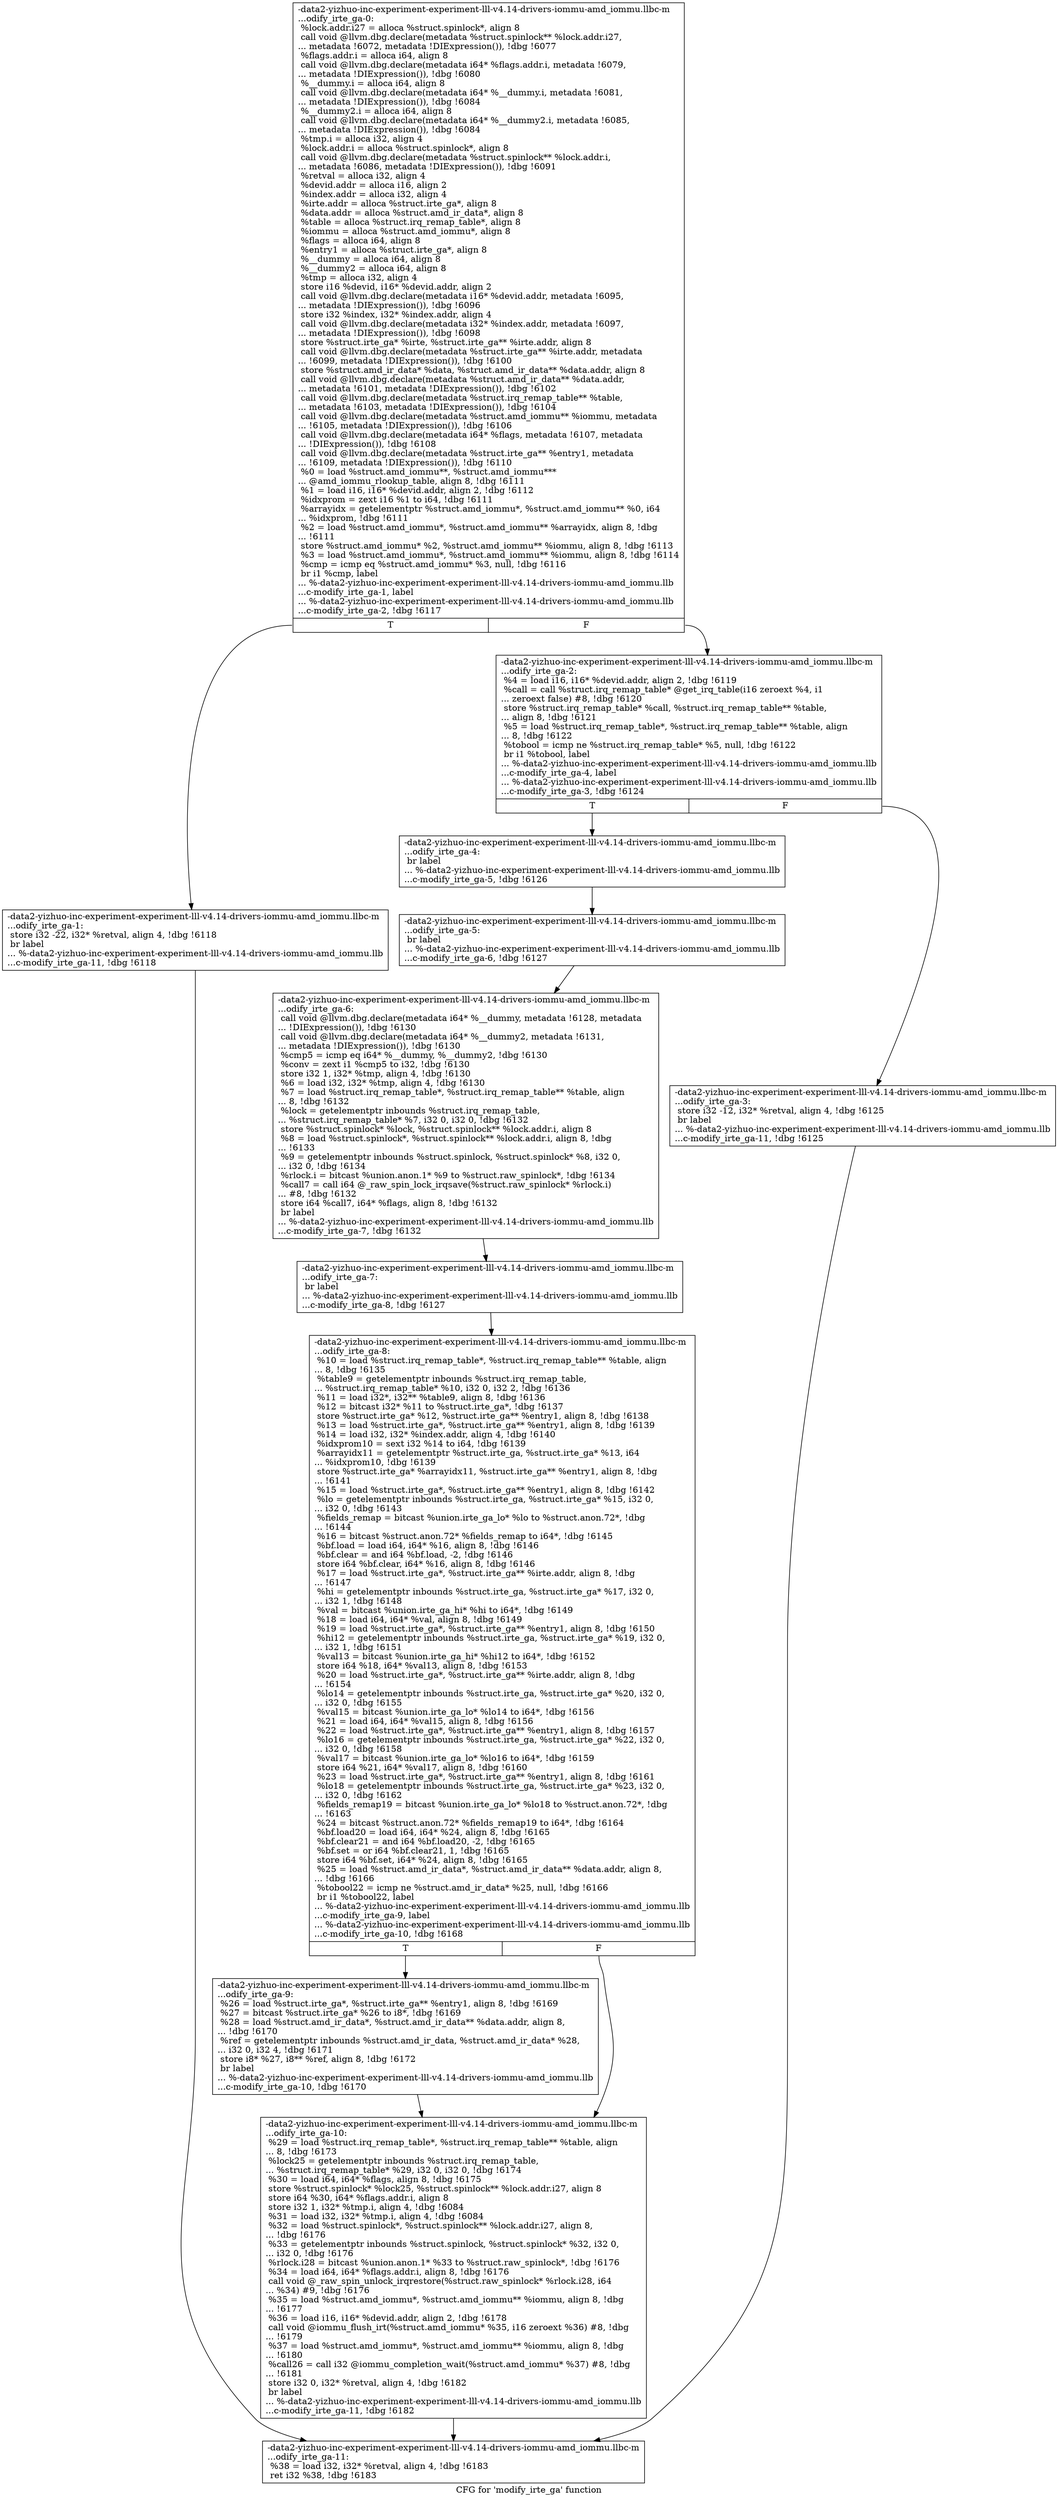 digraph "CFG for 'modify_irte_ga' function" {
	label="CFG for 'modify_irte_ga' function";

	Node0x561b949c1630 [shape=record,label="{-data2-yizhuo-inc-experiment-experiment-lll-v4.14-drivers-iommu-amd_iommu.llbc-m\l...odify_irte_ga-0:\l  %lock.addr.i27 = alloca %struct.spinlock*, align 8\l  call void @llvm.dbg.declare(metadata %struct.spinlock** %lock.addr.i27,\l... metadata !6072, metadata !DIExpression()), !dbg !6077\l  %flags.addr.i = alloca i64, align 8\l  call void @llvm.dbg.declare(metadata i64* %flags.addr.i, metadata !6079,\l... metadata !DIExpression()), !dbg !6080\l  %__dummy.i = alloca i64, align 8\l  call void @llvm.dbg.declare(metadata i64* %__dummy.i, metadata !6081,\l... metadata !DIExpression()), !dbg !6084\l  %__dummy2.i = alloca i64, align 8\l  call void @llvm.dbg.declare(metadata i64* %__dummy2.i, metadata !6085,\l... metadata !DIExpression()), !dbg !6084\l  %tmp.i = alloca i32, align 4\l  %lock.addr.i = alloca %struct.spinlock*, align 8\l  call void @llvm.dbg.declare(metadata %struct.spinlock** %lock.addr.i,\l... metadata !6086, metadata !DIExpression()), !dbg !6091\l  %retval = alloca i32, align 4\l  %devid.addr = alloca i16, align 2\l  %index.addr = alloca i32, align 4\l  %irte.addr = alloca %struct.irte_ga*, align 8\l  %data.addr = alloca %struct.amd_ir_data*, align 8\l  %table = alloca %struct.irq_remap_table*, align 8\l  %iommu = alloca %struct.amd_iommu*, align 8\l  %flags = alloca i64, align 8\l  %entry1 = alloca %struct.irte_ga*, align 8\l  %__dummy = alloca i64, align 8\l  %__dummy2 = alloca i64, align 8\l  %tmp = alloca i32, align 4\l  store i16 %devid, i16* %devid.addr, align 2\l  call void @llvm.dbg.declare(metadata i16* %devid.addr, metadata !6095,\l... metadata !DIExpression()), !dbg !6096\l  store i32 %index, i32* %index.addr, align 4\l  call void @llvm.dbg.declare(metadata i32* %index.addr, metadata !6097,\l... metadata !DIExpression()), !dbg !6098\l  store %struct.irte_ga* %irte, %struct.irte_ga** %irte.addr, align 8\l  call void @llvm.dbg.declare(metadata %struct.irte_ga** %irte.addr, metadata\l... !6099, metadata !DIExpression()), !dbg !6100\l  store %struct.amd_ir_data* %data, %struct.amd_ir_data** %data.addr, align 8\l  call void @llvm.dbg.declare(metadata %struct.amd_ir_data** %data.addr,\l... metadata !6101, metadata !DIExpression()), !dbg !6102\l  call void @llvm.dbg.declare(metadata %struct.irq_remap_table** %table,\l... metadata !6103, metadata !DIExpression()), !dbg !6104\l  call void @llvm.dbg.declare(metadata %struct.amd_iommu** %iommu, metadata\l... !6105, metadata !DIExpression()), !dbg !6106\l  call void @llvm.dbg.declare(metadata i64* %flags, metadata !6107, metadata\l... !DIExpression()), !dbg !6108\l  call void @llvm.dbg.declare(metadata %struct.irte_ga** %entry1, metadata\l... !6109, metadata !DIExpression()), !dbg !6110\l  %0 = load %struct.amd_iommu**, %struct.amd_iommu***\l... @amd_iommu_rlookup_table, align 8, !dbg !6111\l  %1 = load i16, i16* %devid.addr, align 2, !dbg !6112\l  %idxprom = zext i16 %1 to i64, !dbg !6111\l  %arrayidx = getelementptr %struct.amd_iommu*, %struct.amd_iommu** %0, i64\l... %idxprom, !dbg !6111\l  %2 = load %struct.amd_iommu*, %struct.amd_iommu** %arrayidx, align 8, !dbg\l... !6111\l  store %struct.amd_iommu* %2, %struct.amd_iommu** %iommu, align 8, !dbg !6113\l  %3 = load %struct.amd_iommu*, %struct.amd_iommu** %iommu, align 8, !dbg !6114\l  %cmp = icmp eq %struct.amd_iommu* %3, null, !dbg !6116\l  br i1 %cmp, label\l... %-data2-yizhuo-inc-experiment-experiment-lll-v4.14-drivers-iommu-amd_iommu.llb\l...c-modify_irte_ga-1, label\l... %-data2-yizhuo-inc-experiment-experiment-lll-v4.14-drivers-iommu-amd_iommu.llb\l...c-modify_irte_ga-2, !dbg !6117\l|{<s0>T|<s1>F}}"];
	Node0x561b949c1630:s0 -> Node0x561b949c6b80;
	Node0x561b949c1630:s1 -> Node0x561b949c6bd0;
	Node0x561b949c6b80 [shape=record,label="{-data2-yizhuo-inc-experiment-experiment-lll-v4.14-drivers-iommu-amd_iommu.llbc-m\l...odify_irte_ga-1: \l  store i32 -22, i32* %retval, align 4, !dbg !6118\l  br label\l... %-data2-yizhuo-inc-experiment-experiment-lll-v4.14-drivers-iommu-amd_iommu.llb\l...c-modify_irte_ga-11, !dbg !6118\l}"];
	Node0x561b949c6b80 -> Node0x561b949c6ea0;
	Node0x561b949c6bd0 [shape=record,label="{-data2-yizhuo-inc-experiment-experiment-lll-v4.14-drivers-iommu-amd_iommu.llbc-m\l...odify_irte_ga-2: \l  %4 = load i16, i16* %devid.addr, align 2, !dbg !6119\l  %call = call %struct.irq_remap_table* @get_irq_table(i16 zeroext %4, i1\l... zeroext false) #8, !dbg !6120\l  store %struct.irq_remap_table* %call, %struct.irq_remap_table** %table,\l... align 8, !dbg !6121\l  %5 = load %struct.irq_remap_table*, %struct.irq_remap_table** %table, align\l... 8, !dbg !6122\l  %tobool = icmp ne %struct.irq_remap_table* %5, null, !dbg !6122\l  br i1 %tobool, label\l... %-data2-yizhuo-inc-experiment-experiment-lll-v4.14-drivers-iommu-amd_iommu.llb\l...c-modify_irte_ga-4, label\l... %-data2-yizhuo-inc-experiment-experiment-lll-v4.14-drivers-iommu-amd_iommu.llb\l...c-modify_irte_ga-3, !dbg !6124\l|{<s0>T|<s1>F}}"];
	Node0x561b949c6bd0:s0 -> Node0x561b949c6c70;
	Node0x561b949c6bd0:s1 -> Node0x561b949c6c20;
	Node0x561b949c6c20 [shape=record,label="{-data2-yizhuo-inc-experiment-experiment-lll-v4.14-drivers-iommu-amd_iommu.llbc-m\l...odify_irte_ga-3: \l  store i32 -12, i32* %retval, align 4, !dbg !6125\l  br label\l... %-data2-yizhuo-inc-experiment-experiment-lll-v4.14-drivers-iommu-amd_iommu.llb\l...c-modify_irte_ga-11, !dbg !6125\l}"];
	Node0x561b949c6c20 -> Node0x561b949c6ea0;
	Node0x561b949c6c70 [shape=record,label="{-data2-yizhuo-inc-experiment-experiment-lll-v4.14-drivers-iommu-amd_iommu.llbc-m\l...odify_irte_ga-4: \l  br label\l... %-data2-yizhuo-inc-experiment-experiment-lll-v4.14-drivers-iommu-amd_iommu.llb\l...c-modify_irte_ga-5, !dbg !6126\l}"];
	Node0x561b949c6c70 -> Node0x561b949c6cc0;
	Node0x561b949c6cc0 [shape=record,label="{-data2-yizhuo-inc-experiment-experiment-lll-v4.14-drivers-iommu-amd_iommu.llbc-m\l...odify_irte_ga-5: \l  br label\l... %-data2-yizhuo-inc-experiment-experiment-lll-v4.14-drivers-iommu-amd_iommu.llb\l...c-modify_irte_ga-6, !dbg !6127\l}"];
	Node0x561b949c6cc0 -> Node0x561b949c6d10;
	Node0x561b949c6d10 [shape=record,label="{-data2-yizhuo-inc-experiment-experiment-lll-v4.14-drivers-iommu-amd_iommu.llbc-m\l...odify_irte_ga-6: \l  call void @llvm.dbg.declare(metadata i64* %__dummy, metadata !6128, metadata\l... !DIExpression()), !dbg !6130\l  call void @llvm.dbg.declare(metadata i64* %__dummy2, metadata !6131,\l... metadata !DIExpression()), !dbg !6130\l  %cmp5 = icmp eq i64* %__dummy, %__dummy2, !dbg !6130\l  %conv = zext i1 %cmp5 to i32, !dbg !6130\l  store i32 1, i32* %tmp, align 4, !dbg !6130\l  %6 = load i32, i32* %tmp, align 4, !dbg !6130\l  %7 = load %struct.irq_remap_table*, %struct.irq_remap_table** %table, align\l... 8, !dbg !6132\l  %lock = getelementptr inbounds %struct.irq_remap_table,\l... %struct.irq_remap_table* %7, i32 0, i32 0, !dbg !6132\l  store %struct.spinlock* %lock, %struct.spinlock** %lock.addr.i, align 8\l  %8 = load %struct.spinlock*, %struct.spinlock** %lock.addr.i, align 8, !dbg\l... !6133\l  %9 = getelementptr inbounds %struct.spinlock, %struct.spinlock* %8, i32 0,\l... i32 0, !dbg !6134\l  %rlock.i = bitcast %union.anon.1* %9 to %struct.raw_spinlock*, !dbg !6134\l  %call7 = call i64 @_raw_spin_lock_irqsave(%struct.raw_spinlock* %rlock.i)\l... #8, !dbg !6132\l  store i64 %call7, i64* %flags, align 8, !dbg !6132\l  br label\l... %-data2-yizhuo-inc-experiment-experiment-lll-v4.14-drivers-iommu-amd_iommu.llb\l...c-modify_irte_ga-7, !dbg !6132\l}"];
	Node0x561b949c6d10 -> Node0x561b949c6d60;
	Node0x561b949c6d60 [shape=record,label="{-data2-yizhuo-inc-experiment-experiment-lll-v4.14-drivers-iommu-amd_iommu.llbc-m\l...odify_irte_ga-7: \l  br label\l... %-data2-yizhuo-inc-experiment-experiment-lll-v4.14-drivers-iommu-amd_iommu.llb\l...c-modify_irte_ga-8, !dbg !6127\l}"];
	Node0x561b949c6d60 -> Node0x561b949c6db0;
	Node0x561b949c6db0 [shape=record,label="{-data2-yizhuo-inc-experiment-experiment-lll-v4.14-drivers-iommu-amd_iommu.llbc-m\l...odify_irte_ga-8: \l  %10 = load %struct.irq_remap_table*, %struct.irq_remap_table** %table, align\l... 8, !dbg !6135\l  %table9 = getelementptr inbounds %struct.irq_remap_table,\l... %struct.irq_remap_table* %10, i32 0, i32 2, !dbg !6136\l  %11 = load i32*, i32** %table9, align 8, !dbg !6136\l  %12 = bitcast i32* %11 to %struct.irte_ga*, !dbg !6137\l  store %struct.irte_ga* %12, %struct.irte_ga** %entry1, align 8, !dbg !6138\l  %13 = load %struct.irte_ga*, %struct.irte_ga** %entry1, align 8, !dbg !6139\l  %14 = load i32, i32* %index.addr, align 4, !dbg !6140\l  %idxprom10 = sext i32 %14 to i64, !dbg !6139\l  %arrayidx11 = getelementptr %struct.irte_ga, %struct.irte_ga* %13, i64\l... %idxprom10, !dbg !6139\l  store %struct.irte_ga* %arrayidx11, %struct.irte_ga** %entry1, align 8, !dbg\l... !6141\l  %15 = load %struct.irte_ga*, %struct.irte_ga** %entry1, align 8, !dbg !6142\l  %lo = getelementptr inbounds %struct.irte_ga, %struct.irte_ga* %15, i32 0,\l... i32 0, !dbg !6143\l  %fields_remap = bitcast %union.irte_ga_lo* %lo to %struct.anon.72*, !dbg\l... !6144\l  %16 = bitcast %struct.anon.72* %fields_remap to i64*, !dbg !6145\l  %bf.load = load i64, i64* %16, align 8, !dbg !6146\l  %bf.clear = and i64 %bf.load, -2, !dbg !6146\l  store i64 %bf.clear, i64* %16, align 8, !dbg !6146\l  %17 = load %struct.irte_ga*, %struct.irte_ga** %irte.addr, align 8, !dbg\l... !6147\l  %hi = getelementptr inbounds %struct.irte_ga, %struct.irte_ga* %17, i32 0,\l... i32 1, !dbg !6148\l  %val = bitcast %union.irte_ga_hi* %hi to i64*, !dbg !6149\l  %18 = load i64, i64* %val, align 8, !dbg !6149\l  %19 = load %struct.irte_ga*, %struct.irte_ga** %entry1, align 8, !dbg !6150\l  %hi12 = getelementptr inbounds %struct.irte_ga, %struct.irte_ga* %19, i32 0,\l... i32 1, !dbg !6151\l  %val13 = bitcast %union.irte_ga_hi* %hi12 to i64*, !dbg !6152\l  store i64 %18, i64* %val13, align 8, !dbg !6153\l  %20 = load %struct.irte_ga*, %struct.irte_ga** %irte.addr, align 8, !dbg\l... !6154\l  %lo14 = getelementptr inbounds %struct.irte_ga, %struct.irte_ga* %20, i32 0,\l... i32 0, !dbg !6155\l  %val15 = bitcast %union.irte_ga_lo* %lo14 to i64*, !dbg !6156\l  %21 = load i64, i64* %val15, align 8, !dbg !6156\l  %22 = load %struct.irte_ga*, %struct.irte_ga** %entry1, align 8, !dbg !6157\l  %lo16 = getelementptr inbounds %struct.irte_ga, %struct.irte_ga* %22, i32 0,\l... i32 0, !dbg !6158\l  %val17 = bitcast %union.irte_ga_lo* %lo16 to i64*, !dbg !6159\l  store i64 %21, i64* %val17, align 8, !dbg !6160\l  %23 = load %struct.irte_ga*, %struct.irte_ga** %entry1, align 8, !dbg !6161\l  %lo18 = getelementptr inbounds %struct.irte_ga, %struct.irte_ga* %23, i32 0,\l... i32 0, !dbg !6162\l  %fields_remap19 = bitcast %union.irte_ga_lo* %lo18 to %struct.anon.72*, !dbg\l... !6163\l  %24 = bitcast %struct.anon.72* %fields_remap19 to i64*, !dbg !6164\l  %bf.load20 = load i64, i64* %24, align 8, !dbg !6165\l  %bf.clear21 = and i64 %bf.load20, -2, !dbg !6165\l  %bf.set = or i64 %bf.clear21, 1, !dbg !6165\l  store i64 %bf.set, i64* %24, align 8, !dbg !6165\l  %25 = load %struct.amd_ir_data*, %struct.amd_ir_data** %data.addr, align 8,\l... !dbg !6166\l  %tobool22 = icmp ne %struct.amd_ir_data* %25, null, !dbg !6166\l  br i1 %tobool22, label\l... %-data2-yizhuo-inc-experiment-experiment-lll-v4.14-drivers-iommu-amd_iommu.llb\l...c-modify_irte_ga-9, label\l... %-data2-yizhuo-inc-experiment-experiment-lll-v4.14-drivers-iommu-amd_iommu.llb\l...c-modify_irte_ga-10, !dbg !6168\l|{<s0>T|<s1>F}}"];
	Node0x561b949c6db0:s0 -> Node0x561b949c6e00;
	Node0x561b949c6db0:s1 -> Node0x561b949c6e50;
	Node0x561b949c6e00 [shape=record,label="{-data2-yizhuo-inc-experiment-experiment-lll-v4.14-drivers-iommu-amd_iommu.llbc-m\l...odify_irte_ga-9: \l  %26 = load %struct.irte_ga*, %struct.irte_ga** %entry1, align 8, !dbg !6169\l  %27 = bitcast %struct.irte_ga* %26 to i8*, !dbg !6169\l  %28 = load %struct.amd_ir_data*, %struct.amd_ir_data** %data.addr, align 8,\l... !dbg !6170\l  %ref = getelementptr inbounds %struct.amd_ir_data, %struct.amd_ir_data* %28,\l... i32 0, i32 4, !dbg !6171\l  store i8* %27, i8** %ref, align 8, !dbg !6172\l  br label\l... %-data2-yizhuo-inc-experiment-experiment-lll-v4.14-drivers-iommu-amd_iommu.llb\l...c-modify_irte_ga-10, !dbg !6170\l}"];
	Node0x561b949c6e00 -> Node0x561b949c6e50;
	Node0x561b949c6e50 [shape=record,label="{-data2-yizhuo-inc-experiment-experiment-lll-v4.14-drivers-iommu-amd_iommu.llbc-m\l...odify_irte_ga-10: \l  %29 = load %struct.irq_remap_table*, %struct.irq_remap_table** %table, align\l... 8, !dbg !6173\l  %lock25 = getelementptr inbounds %struct.irq_remap_table,\l... %struct.irq_remap_table* %29, i32 0, i32 0, !dbg !6174\l  %30 = load i64, i64* %flags, align 8, !dbg !6175\l  store %struct.spinlock* %lock25, %struct.spinlock** %lock.addr.i27, align 8\l  store i64 %30, i64* %flags.addr.i, align 8\l  store i32 1, i32* %tmp.i, align 4, !dbg !6084\l  %31 = load i32, i32* %tmp.i, align 4, !dbg !6084\l  %32 = load %struct.spinlock*, %struct.spinlock** %lock.addr.i27, align 8,\l... !dbg !6176\l  %33 = getelementptr inbounds %struct.spinlock, %struct.spinlock* %32, i32 0,\l... i32 0, !dbg !6176\l  %rlock.i28 = bitcast %union.anon.1* %33 to %struct.raw_spinlock*, !dbg !6176\l  %34 = load i64, i64* %flags.addr.i, align 8, !dbg !6176\l  call void @_raw_spin_unlock_irqrestore(%struct.raw_spinlock* %rlock.i28, i64\l... %34) #9, !dbg !6176\l  %35 = load %struct.amd_iommu*, %struct.amd_iommu** %iommu, align 8, !dbg\l... !6177\l  %36 = load i16, i16* %devid.addr, align 2, !dbg !6178\l  call void @iommu_flush_irt(%struct.amd_iommu* %35, i16 zeroext %36) #8, !dbg\l... !6179\l  %37 = load %struct.amd_iommu*, %struct.amd_iommu** %iommu, align 8, !dbg\l... !6180\l  %call26 = call i32 @iommu_completion_wait(%struct.amd_iommu* %37) #8, !dbg\l... !6181\l  store i32 0, i32* %retval, align 4, !dbg !6182\l  br label\l... %-data2-yizhuo-inc-experiment-experiment-lll-v4.14-drivers-iommu-amd_iommu.llb\l...c-modify_irte_ga-11, !dbg !6182\l}"];
	Node0x561b949c6e50 -> Node0x561b949c6ea0;
	Node0x561b949c6ea0 [shape=record,label="{-data2-yizhuo-inc-experiment-experiment-lll-v4.14-drivers-iommu-amd_iommu.llbc-m\l...odify_irte_ga-11: \l  %38 = load i32, i32* %retval, align 4, !dbg !6183\l  ret i32 %38, !dbg !6183\l}"];
}
